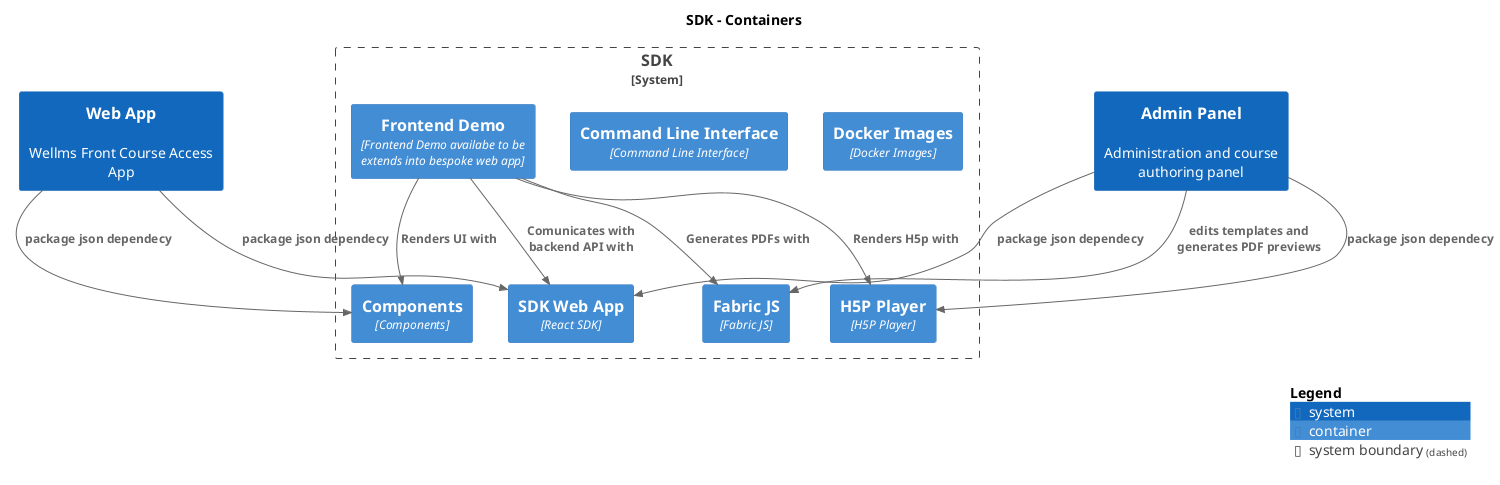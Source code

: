 @startuml
set separator none
title SDK - Containers

top to bottom direction

!include <C4/C4>
!include <C4/C4_Context>
!include <C4/C4_Container>

System(WebApp, "Web App", "Wellms Front Course Access App", $tags="")
System(AdminPanel, "Admin Panel", "Administration and course authoring panel", $tags="")

System_Boundary("SDK_boundary", "SDK", $tags="") {
  Container(SDK.SDKWebApp, "SDK Web App", "React SDK", $tags="")
  Container(SDK.DockerImages, "Docker Images", "Docker Images", $tags="")
  Container(SDK.Components, "Components", "Components", $tags="")
  Container(SDK.FabricJS, "Fabric JS", "Fabric JS", $tags="")
  Container(SDK.H5PPlayer, "H5P Player", "H5P Player", $tags="")
  Container(SDK.CommandLineInterface, "Command Line Interface", "Command Line Interface", $tags="")
  Container(SDK.FrontendDemo, "Frontend Demo", "Frontend Demo availabe to be extends into bespoke web app", $tags="")
}

Rel_D(SDK.FrontendDemo, SDK.Components, "Renders UI with", $tags="")
Rel_D(SDK.FrontendDemo, SDK.SDKWebApp, "Comunicates with backend API with", $tags="")
Rel_D(SDK.FrontendDemo, SDK.FabricJS, "Generates PDFs with", $tags="")
Rel_D(SDK.FrontendDemo, SDK.H5PPlayer, "Renders H5p with", $tags="")
Rel_D(AdminPanel, SDK.SDKWebApp, "package json dependecy", $tags="")
Rel_D(AdminPanel, SDK.H5PPlayer, "package json dependecy", $tags="")
Rel_D(AdminPanel, SDK.FabricJS, "edits templates and generates PDF previews", $tags="")
Rel_D(WebApp, SDK.SDKWebApp, "package json dependecy", $tags="")
Rel_D(WebApp, SDK.Components, "package json dependecy", $tags="")

SHOW_LEGEND(true)
@enduml